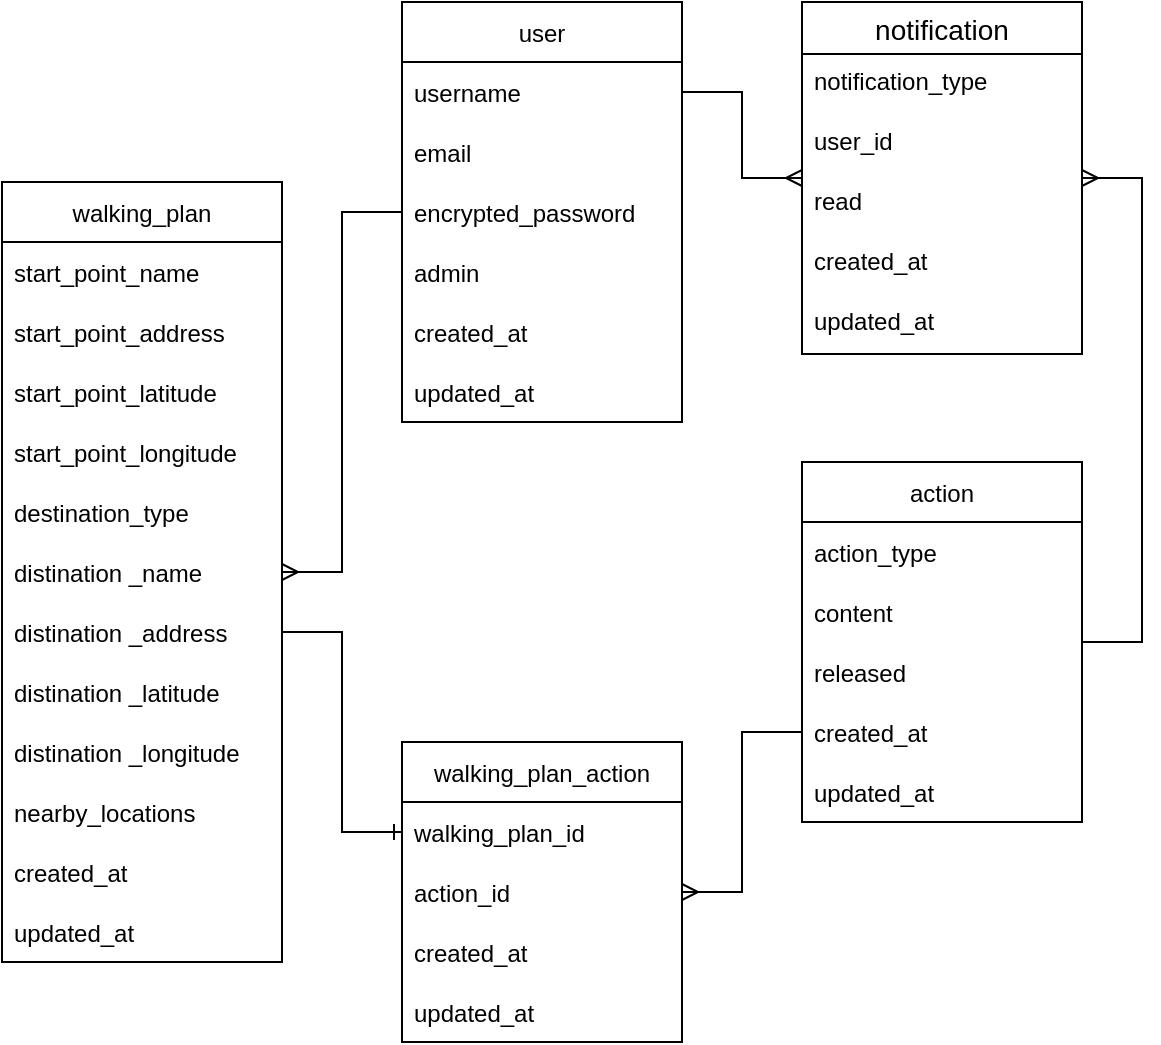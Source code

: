<mxfile version="20.3.0" type="device"><diagram name="Page-1" id="9f46799a-70d6-7492-0946-bef42562c5a5"><mxGraphModel dx="1106" dy="860" grid="1" gridSize="10" guides="1" tooltips="1" connect="1" arrows="1" fold="1" page="1" pageScale="1" pageWidth="1100" pageHeight="850" background="none" math="0" shadow="0"><root><mxCell id="0"/><mxCell id="1" parent="0"/><mxCell id="wU3WF0d6EOxm1jETQVWZ-6" value="user" style="swimlane;fontStyle=0;childLayout=stackLayout;horizontal=1;startSize=30;horizontalStack=0;resizeParent=1;resizeParentMax=0;resizeLast=0;collapsible=1;marginBottom=0;" parent="1" vertex="1"><mxGeometry x="660" y="190" width="140" height="210" as="geometry"/></mxCell><mxCell id="wU3WF0d6EOxm1jETQVWZ-7" value="username" style="text;strokeColor=none;fillColor=none;align=left;verticalAlign=middle;spacingLeft=4;spacingRight=4;overflow=hidden;points=[[0,0.5],[1,0.5]];portConstraint=eastwest;rotatable=0;" parent="wU3WF0d6EOxm1jETQVWZ-6" vertex="1"><mxGeometry y="30" width="140" height="30" as="geometry"/></mxCell><mxCell id="wU3WF0d6EOxm1jETQVWZ-8" value="email" style="text;strokeColor=none;fillColor=none;align=left;verticalAlign=middle;spacingLeft=4;spacingRight=4;overflow=hidden;points=[[0,0.5],[1,0.5]];portConstraint=eastwest;rotatable=0;" parent="wU3WF0d6EOxm1jETQVWZ-6" vertex="1"><mxGeometry y="60" width="140" height="30" as="geometry"/></mxCell><mxCell id="wU3WF0d6EOxm1jETQVWZ-9" value="encrypted_password" style="text;strokeColor=none;fillColor=none;align=left;verticalAlign=middle;spacingLeft=4;spacingRight=4;overflow=hidden;points=[[0,0.5],[1,0.5]];portConstraint=eastwest;rotatable=0;" parent="wU3WF0d6EOxm1jETQVWZ-6" vertex="1"><mxGeometry y="90" width="140" height="30" as="geometry"/></mxCell><mxCell id="EvD81r1DWamRSxdOAYcS-6" value="admin" style="text;strokeColor=none;fillColor=none;align=left;verticalAlign=middle;spacingLeft=4;spacingRight=4;overflow=hidden;points=[[0,0.5],[1,0.5]];portConstraint=eastwest;rotatable=0;" vertex="1" parent="wU3WF0d6EOxm1jETQVWZ-6"><mxGeometry y="120" width="140" height="30" as="geometry"/></mxCell><mxCell id="EvD81r1DWamRSxdOAYcS-9" value="created_at" style="text;strokeColor=none;fillColor=none;align=left;verticalAlign=middle;spacingLeft=4;spacingRight=4;overflow=hidden;points=[[0,0.5],[1,0.5]];portConstraint=eastwest;rotatable=0;" vertex="1" parent="wU3WF0d6EOxm1jETQVWZ-6"><mxGeometry y="150" width="140" height="30" as="geometry"/></mxCell><mxCell id="EvD81r1DWamRSxdOAYcS-8" value="updated_at" style="text;strokeColor=none;fillColor=none;align=left;verticalAlign=middle;spacingLeft=4;spacingRight=4;overflow=hidden;points=[[0,0.5],[1,0.5]];portConstraint=eastwest;rotatable=0;" vertex="1" parent="wU3WF0d6EOxm1jETQVWZ-6"><mxGeometry y="180" width="140" height="30" as="geometry"/></mxCell><mxCell id="wU3WF0d6EOxm1jETQVWZ-12" value="walking_plan" style="swimlane;fontStyle=0;childLayout=stackLayout;horizontal=1;startSize=30;horizontalStack=0;resizeParent=1;resizeParentMax=0;resizeLast=0;collapsible=1;marginBottom=0;" parent="1" vertex="1"><mxGeometry x="460" y="280" width="140" height="390" as="geometry"/></mxCell><mxCell id="wU3WF0d6EOxm1jETQVWZ-13" value="start_point_name" style="text;strokeColor=none;fillColor=none;align=left;verticalAlign=middle;spacingLeft=4;spacingRight=4;overflow=hidden;points=[[0,0.5],[1,0.5]];portConstraint=eastwest;rotatable=0;" parent="wU3WF0d6EOxm1jETQVWZ-12" vertex="1"><mxGeometry y="30" width="140" height="30" as="geometry"/></mxCell><mxCell id="wU3WF0d6EOxm1jETQVWZ-23" value="start_point_address" style="text;strokeColor=none;fillColor=none;align=left;verticalAlign=middle;spacingLeft=4;spacingRight=4;overflow=hidden;points=[[0,0.5],[1,0.5]];portConstraint=eastwest;rotatable=0;" parent="wU3WF0d6EOxm1jETQVWZ-12" vertex="1"><mxGeometry y="60" width="140" height="30" as="geometry"/></mxCell><mxCell id="wU3WF0d6EOxm1jETQVWZ-15" value="start_point_latitude" style="text;strokeColor=none;fillColor=none;align=left;verticalAlign=middle;spacingLeft=4;spacingRight=4;overflow=hidden;points=[[0,0.5],[1,0.5]];portConstraint=eastwest;rotatable=0;" parent="wU3WF0d6EOxm1jETQVWZ-12" vertex="1"><mxGeometry y="90" width="140" height="30" as="geometry"/></mxCell><mxCell id="wU3WF0d6EOxm1jETQVWZ-22" value="start_point_longitude" style="text;strokeColor=none;fillColor=none;align=left;verticalAlign=middle;spacingLeft=4;spacingRight=4;overflow=hidden;points=[[0,0.5],[1,0.5]];portConstraint=eastwest;rotatable=0;" parent="wU3WF0d6EOxm1jETQVWZ-12" vertex="1"><mxGeometry y="120" width="140" height="30" as="geometry"/></mxCell><mxCell id="wU3WF0d6EOxm1jETQVWZ-21" value="destination_type" style="text;strokeColor=none;fillColor=none;align=left;verticalAlign=middle;spacingLeft=4;spacingRight=4;overflow=hidden;points=[[0,0.5],[1,0.5]];portConstraint=eastwest;rotatable=0;" parent="wU3WF0d6EOxm1jETQVWZ-12" vertex="1"><mxGeometry y="150" width="140" height="30" as="geometry"/></mxCell><mxCell id="wU3WF0d6EOxm1jETQVWZ-25" value="distination _name" style="text;strokeColor=none;fillColor=none;align=left;verticalAlign=middle;spacingLeft=4;spacingRight=4;overflow=hidden;points=[[0,0.5],[1,0.5]];portConstraint=eastwest;rotatable=0;" parent="wU3WF0d6EOxm1jETQVWZ-12" vertex="1"><mxGeometry y="180" width="140" height="30" as="geometry"/></mxCell><mxCell id="wU3WF0d6EOxm1jETQVWZ-24" value="distination _address" style="text;strokeColor=none;fillColor=none;align=left;verticalAlign=middle;spacingLeft=4;spacingRight=4;overflow=hidden;points=[[0,0.5],[1,0.5]];portConstraint=eastwest;rotatable=0;" parent="wU3WF0d6EOxm1jETQVWZ-12" vertex="1"><mxGeometry y="210" width="140" height="30" as="geometry"/></mxCell><mxCell id="wU3WF0d6EOxm1jETQVWZ-29" value="distination _latitude" style="text;strokeColor=none;fillColor=none;align=left;verticalAlign=middle;spacingLeft=4;spacingRight=4;overflow=hidden;points=[[0,0.5],[1,0.5]];portConstraint=eastwest;rotatable=0;" parent="wU3WF0d6EOxm1jETQVWZ-12" vertex="1"><mxGeometry y="240" width="140" height="30" as="geometry"/></mxCell><mxCell id="wU3WF0d6EOxm1jETQVWZ-28" value="distination _longitude" style="text;strokeColor=none;fillColor=none;align=left;verticalAlign=middle;spacingLeft=4;spacingRight=4;overflow=hidden;points=[[0,0.5],[1,0.5]];portConstraint=eastwest;rotatable=0;" parent="wU3WF0d6EOxm1jETQVWZ-12" vertex="1"><mxGeometry y="270" width="140" height="30" as="geometry"/></mxCell><mxCell id="EvD81r1DWamRSxdOAYcS-19" value="nearby_locations" style="text;strokeColor=none;fillColor=none;align=left;verticalAlign=middle;spacingLeft=4;spacingRight=4;overflow=hidden;points=[[0,0.5],[1,0.5]];portConstraint=eastwest;rotatable=0;" vertex="1" parent="wU3WF0d6EOxm1jETQVWZ-12"><mxGeometry y="300" width="140" height="30" as="geometry"/></mxCell><mxCell id="wU3WF0d6EOxm1jETQVWZ-27" value="created_at" style="text;strokeColor=none;fillColor=none;align=left;verticalAlign=middle;spacingLeft=4;spacingRight=4;overflow=hidden;points=[[0,0.5],[1,0.5]];portConstraint=eastwest;rotatable=0;" parent="wU3WF0d6EOxm1jETQVWZ-12" vertex="1"><mxGeometry y="330" width="140" height="30" as="geometry"/></mxCell><mxCell id="EvD81r1DWamRSxdOAYcS-7" value="updated_at" style="text;strokeColor=none;fillColor=none;align=left;verticalAlign=middle;spacingLeft=4;spacingRight=4;overflow=hidden;points=[[0,0.5],[1,0.5]];portConstraint=eastwest;rotatable=0;" vertex="1" parent="wU3WF0d6EOxm1jETQVWZ-12"><mxGeometry y="360" width="140" height="30" as="geometry"/></mxCell><mxCell id="wU3WF0d6EOxm1jETQVWZ-30" value="action" style="swimlane;fontStyle=0;childLayout=stackLayout;horizontal=1;startSize=30;horizontalStack=0;resizeParent=1;resizeParentMax=0;resizeLast=0;collapsible=1;marginBottom=0;" parent="1" vertex="1"><mxGeometry x="860" y="420" width="140" height="180" as="geometry"/></mxCell><mxCell id="wU3WF0d6EOxm1jETQVWZ-31" value="action_type" style="text;strokeColor=none;fillColor=none;align=left;verticalAlign=middle;spacingLeft=4;spacingRight=4;overflow=hidden;points=[[0,0.5],[1,0.5]];portConstraint=eastwest;rotatable=0;" parent="wU3WF0d6EOxm1jETQVWZ-30" vertex="1"><mxGeometry y="30" width="140" height="30" as="geometry"/></mxCell><mxCell id="wU3WF0d6EOxm1jETQVWZ-32" value="content" style="text;strokeColor=none;fillColor=none;align=left;verticalAlign=middle;spacingLeft=4;spacingRight=4;overflow=hidden;points=[[0,0.5],[1,0.5]];portConstraint=eastwest;rotatable=0;" parent="wU3WF0d6EOxm1jETQVWZ-30" vertex="1"><mxGeometry y="60" width="140" height="30" as="geometry"/></mxCell><mxCell id="EvD81r1DWamRSxdOAYcS-16" value="released" style="text;strokeColor=none;fillColor=none;align=left;verticalAlign=middle;spacingLeft=4;spacingRight=4;overflow=hidden;points=[[0,0.5],[1,0.5]];portConstraint=eastwest;rotatable=0;" vertex="1" parent="wU3WF0d6EOxm1jETQVWZ-30"><mxGeometry y="90" width="140" height="30" as="geometry"/></mxCell><mxCell id="wU3WF0d6EOxm1jETQVWZ-33" value="created_at" style="text;strokeColor=none;fillColor=none;align=left;verticalAlign=middle;spacingLeft=4;spacingRight=4;overflow=hidden;points=[[0,0.5],[1,0.5]];portConstraint=eastwest;rotatable=0;" parent="wU3WF0d6EOxm1jETQVWZ-30" vertex="1"><mxGeometry y="120" width="140" height="30" as="geometry"/></mxCell><mxCell id="wU3WF0d6EOxm1jETQVWZ-34" value="updated_at" style="text;strokeColor=none;fillColor=none;align=left;verticalAlign=middle;spacingLeft=4;spacingRight=4;overflow=hidden;points=[[0,0.5],[1,0.5]];portConstraint=eastwest;rotatable=0;" parent="wU3WF0d6EOxm1jETQVWZ-30" vertex="1"><mxGeometry y="150" width="140" height="30" as="geometry"/></mxCell><mxCell id="wU3WF0d6EOxm1jETQVWZ-35" value="walking_plan_action" style="swimlane;fontStyle=0;childLayout=stackLayout;horizontal=1;startSize=30;horizontalStack=0;resizeParent=1;resizeParentMax=0;resizeLast=0;collapsible=1;marginBottom=0;" parent="1" vertex="1"><mxGeometry x="660" y="560" width="140" height="150" as="geometry"/></mxCell><mxCell id="wU3WF0d6EOxm1jETQVWZ-36" value="walking_plan_id" style="text;strokeColor=none;fillColor=none;align=left;verticalAlign=middle;spacingLeft=4;spacingRight=4;overflow=hidden;points=[[0,0.5],[1,0.5]];portConstraint=eastwest;rotatable=0;" parent="wU3WF0d6EOxm1jETQVWZ-35" vertex="1"><mxGeometry y="30" width="140" height="30" as="geometry"/></mxCell><mxCell id="wU3WF0d6EOxm1jETQVWZ-37" value="action_id" style="text;strokeColor=none;fillColor=none;align=left;verticalAlign=middle;spacingLeft=4;spacingRight=4;overflow=hidden;points=[[0,0.5],[1,0.5]];portConstraint=eastwest;rotatable=0;" parent="wU3WF0d6EOxm1jETQVWZ-35" vertex="1"><mxGeometry y="60" width="140" height="30" as="geometry"/></mxCell><mxCell id="wU3WF0d6EOxm1jETQVWZ-38" value="created_at" style="text;strokeColor=none;fillColor=none;align=left;verticalAlign=middle;spacingLeft=4;spacingRight=4;overflow=hidden;points=[[0,0.5],[1,0.5]];portConstraint=eastwest;rotatable=0;" parent="wU3WF0d6EOxm1jETQVWZ-35" vertex="1"><mxGeometry y="90" width="140" height="30" as="geometry"/></mxCell><mxCell id="wU3WF0d6EOxm1jETQVWZ-39" value="updated_at" style="text;strokeColor=none;fillColor=none;align=left;verticalAlign=middle;spacingLeft=4;spacingRight=4;overflow=hidden;points=[[0,0.5],[1,0.5]];portConstraint=eastwest;rotatable=0;" parent="wU3WF0d6EOxm1jETQVWZ-35" vertex="1"><mxGeometry y="120" width="140" height="30" as="geometry"/></mxCell><mxCell id="EvD81r1DWamRSxdOAYcS-2" value="" style="edgeStyle=entityRelationEdgeStyle;fontSize=12;html=1;endArrow=ERmany;rounded=0;" edge="1" parent="1" source="wU3WF0d6EOxm1jETQVWZ-6" target="wU3WF0d6EOxm1jETQVWZ-12"><mxGeometry width="100" height="100" relative="1" as="geometry"><mxPoint x="650" y="480" as="sourcePoint"/><mxPoint x="600" y="380" as="targetPoint"/></mxGeometry></mxCell><mxCell id="EvD81r1DWamRSxdOAYcS-5" value="" style="edgeStyle=entityRelationEdgeStyle;fontSize=12;html=1;endArrow=ERmany;rounded=0;exitX=0;exitY=0.5;exitDx=0;exitDy=0;" edge="1" parent="1" source="wU3WF0d6EOxm1jETQVWZ-33" target="wU3WF0d6EOxm1jETQVWZ-37"><mxGeometry width="100" height="100" relative="1" as="geometry"><mxPoint x="690" y="280" as="sourcePoint"/><mxPoint x="630" y="475" as="targetPoint"/></mxGeometry></mxCell><mxCell id="EvD81r1DWamRSxdOAYcS-10" value="notification" style="swimlane;fontStyle=0;childLayout=stackLayout;horizontal=1;startSize=26;horizontalStack=0;resizeParent=1;resizeParentMax=0;resizeLast=0;collapsible=1;marginBottom=0;align=center;fontSize=14;" vertex="1" parent="1"><mxGeometry x="860" y="190" width="140" height="176" as="geometry"/></mxCell><mxCell id="EvD81r1DWamRSxdOAYcS-11" value="notification_type" style="text;strokeColor=none;fillColor=none;spacingLeft=4;spacingRight=4;overflow=hidden;rotatable=0;points=[[0,0.5],[1,0.5]];portConstraint=eastwest;fontSize=12;" vertex="1" parent="EvD81r1DWamRSxdOAYcS-10"><mxGeometry y="26" width="140" height="30" as="geometry"/></mxCell><mxCell id="EvD81r1DWamRSxdOAYcS-12" value="user_id" style="text;strokeColor=none;fillColor=none;spacingLeft=4;spacingRight=4;overflow=hidden;rotatable=0;points=[[0,0.5],[1,0.5]];portConstraint=eastwest;fontSize=12;" vertex="1" parent="EvD81r1DWamRSxdOAYcS-10"><mxGeometry y="56" width="140" height="30" as="geometry"/></mxCell><mxCell id="EvD81r1DWamRSxdOAYcS-15" value="read" style="text;strokeColor=none;fillColor=none;spacingLeft=4;spacingRight=4;overflow=hidden;rotatable=0;points=[[0,0.5],[1,0.5]];portConstraint=eastwest;fontSize=12;" vertex="1" parent="EvD81r1DWamRSxdOAYcS-10"><mxGeometry y="86" width="140" height="30" as="geometry"/></mxCell><mxCell id="EvD81r1DWamRSxdOAYcS-13" value="created_at" style="text;strokeColor=none;fillColor=none;spacingLeft=4;spacingRight=4;overflow=hidden;rotatable=0;points=[[0,0.5],[1,0.5]];portConstraint=eastwest;fontSize=12;" vertex="1" parent="EvD81r1DWamRSxdOAYcS-10"><mxGeometry y="116" width="140" height="30" as="geometry"/></mxCell><mxCell id="EvD81r1DWamRSxdOAYcS-14" value="updated_at" style="text;strokeColor=none;fillColor=none;spacingLeft=4;spacingRight=4;overflow=hidden;rotatable=0;points=[[0,0.5],[1,0.5]];portConstraint=eastwest;fontSize=12;" vertex="1" parent="EvD81r1DWamRSxdOAYcS-10"><mxGeometry y="146" width="140" height="30" as="geometry"/></mxCell><mxCell id="EvD81r1DWamRSxdOAYcS-17" value="" style="edgeStyle=entityRelationEdgeStyle;fontSize=12;html=1;endArrow=ERmany;rounded=0;" edge="1" parent="1" source="wU3WF0d6EOxm1jETQVWZ-7" target="EvD81r1DWamRSxdOAYcS-10"><mxGeometry width="100" height="100" relative="1" as="geometry"><mxPoint x="710" y="120" as="sourcePoint"/><mxPoint x="770" y="195" as="targetPoint"/></mxGeometry></mxCell><mxCell id="EvD81r1DWamRSxdOAYcS-3" value="" style="edgeStyle=entityRelationEdgeStyle;fontSize=12;html=1;endArrow=ERmany;rounded=0;" edge="1" parent="1" source="wU3WF0d6EOxm1jETQVWZ-30" target="EvD81r1DWamRSxdOAYcS-10"><mxGeometry width="100" height="100" relative="1" as="geometry"><mxPoint x="670" y="260" as="sourcePoint"/><mxPoint x="610" y="455" as="targetPoint"/></mxGeometry></mxCell><mxCell id="EvD81r1DWamRSxdOAYcS-18" value="" style="edgeStyle=entityRelationEdgeStyle;fontSize=12;html=1;endArrow=ERone;endFill=1;rounded=0;" edge="1" parent="1" source="wU3WF0d6EOxm1jETQVWZ-24" target="wU3WF0d6EOxm1jETQVWZ-36"><mxGeometry width="100" height="100" relative="1" as="geometry"><mxPoint x="840" y="430" as="sourcePoint"/><mxPoint x="940" y="330" as="targetPoint"/></mxGeometry></mxCell></root></mxGraphModel></diagram></mxfile>
